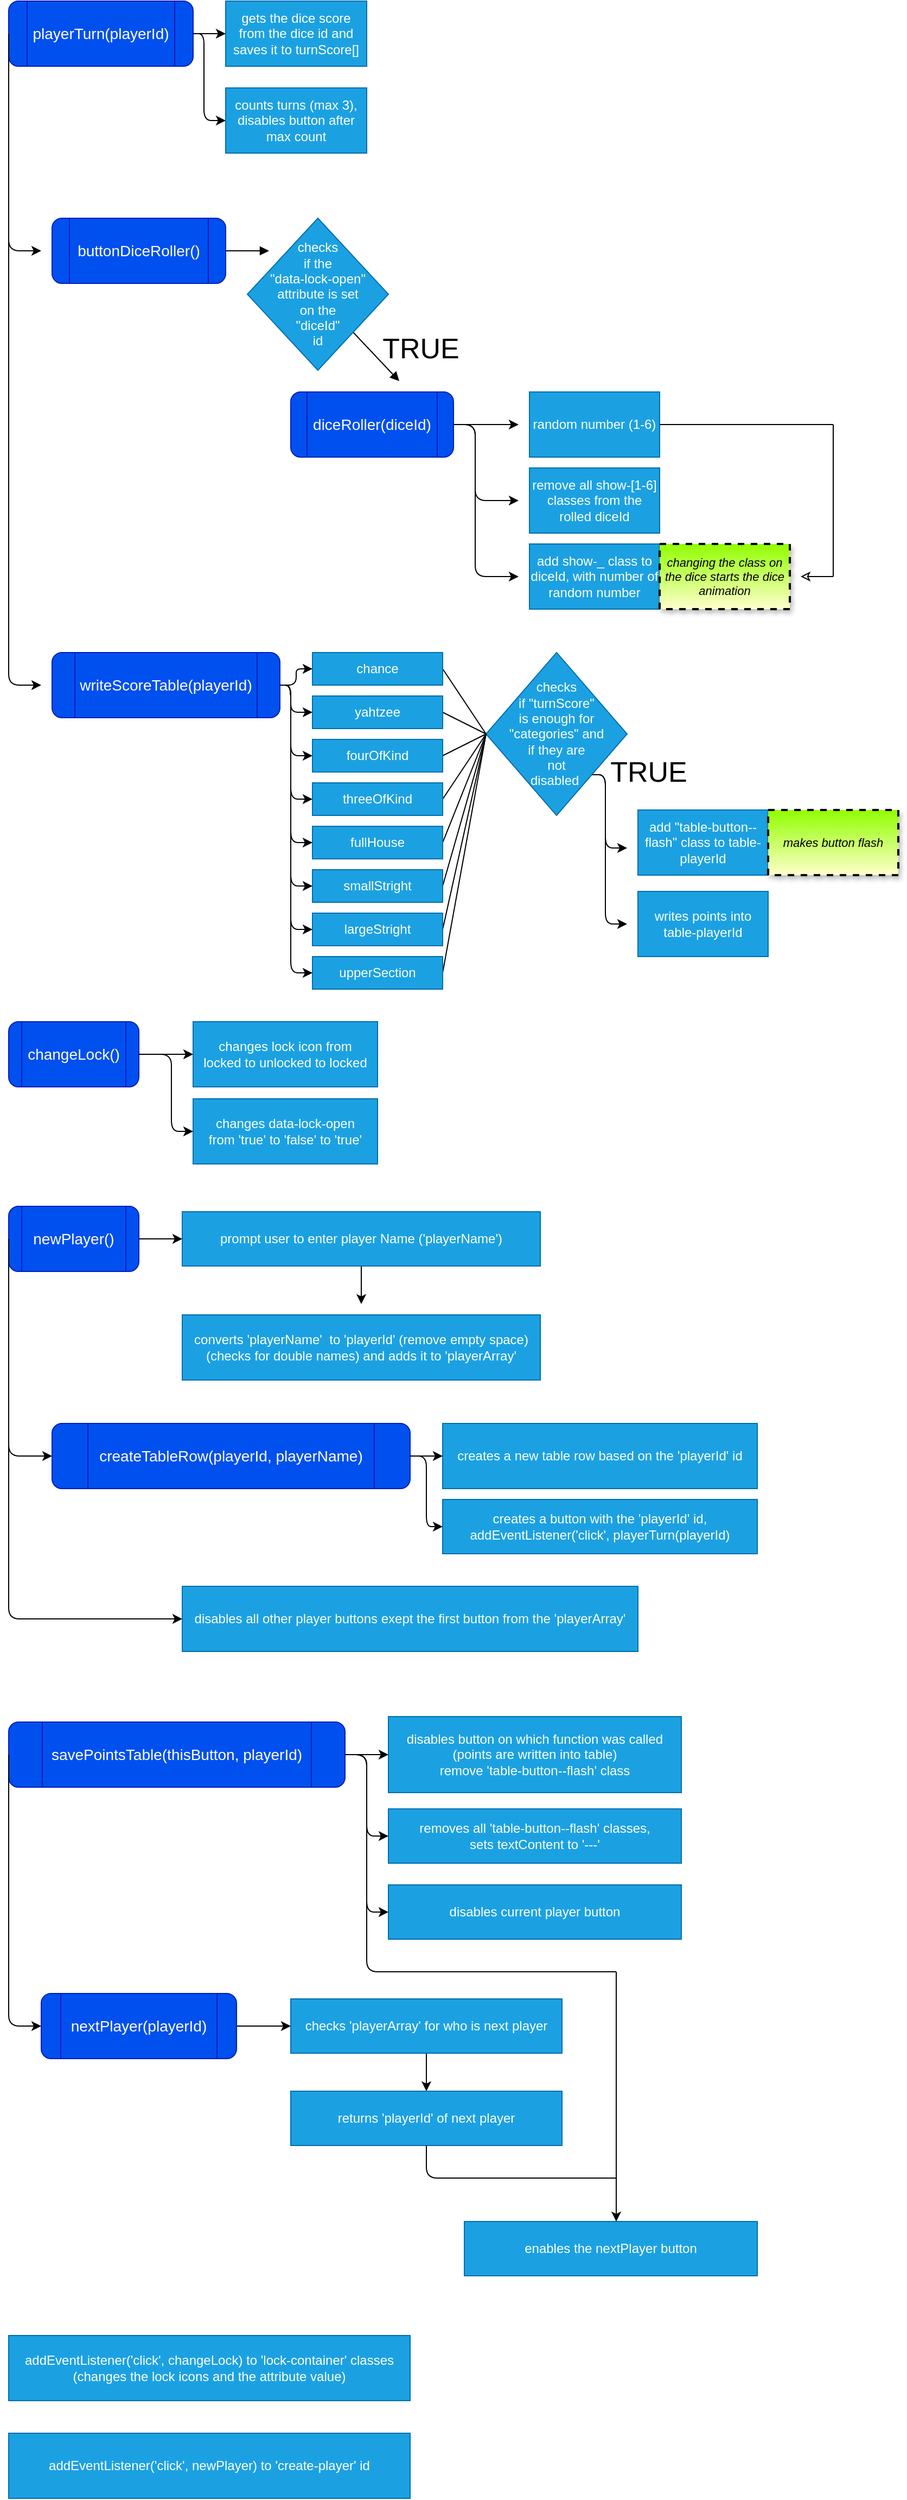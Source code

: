 <mxfile>
    <diagram id="UyTvM7Mge_tHcK4MmHKb" name="Page-1">
        <mxGraphModel dx="1819" dy="613" grid="1" gridSize="10" guides="1" tooltips="1" connect="1" arrows="1" fold="1" page="1" pageScale="1" pageWidth="827" pageHeight="1169" math="0" shadow="0">
            <root>
                <mxCell id="0"/>
                <mxCell id="1" parent="0"/>
                <mxCell id="8" style="edgeStyle=none;html=1;exitX=1;exitY=0.5;exitDx=0;exitDy=0;fillColor=#a20025;strokeColor=#000000;" edge="1" parent="1" source="3">
                    <mxGeometry relative="1" as="geometry">
                        <mxPoint x="470" y="630" as="targetPoint"/>
                    </mxGeometry>
                </mxCell>
                <mxCell id="3" value="diceRoller(diceId)" style="shape=process;whiteSpace=wrap;html=1;backgroundOutline=1;rounded=1;fillColor=#0050ef;strokeColor=#001DBC;fontColor=#ffffff;fontSize=14;" parent="1" vertex="1">
                    <mxGeometry x="260" y="600" width="150" height="60" as="geometry"/>
                </mxCell>
                <mxCell id="4" value="random number (1-6)" style="rounded=0;whiteSpace=wrap;html=1;fillColor=#1ba1e2;strokeColor=#006EAF;fontColor=#ffffff;" vertex="1" parent="1">
                    <mxGeometry x="480" y="600" width="120" height="60" as="geometry"/>
                </mxCell>
                <mxCell id="5" value="remove all show-[1-6] classes from the rolled diceId" style="rounded=0;whiteSpace=wrap;html=1;fillColor=#1ba1e2;strokeColor=#006EAF;fontColor=#ffffff;" vertex="1" parent="1">
                    <mxGeometry x="480" y="670" width="120" height="60" as="geometry"/>
                </mxCell>
                <mxCell id="6" value="add show-_ class to diceId, with number of random number" style="rounded=0;whiteSpace=wrap;html=1;fillColor=#1ba1e2;fontColor=#ffffff;strokeColor=#006EAF;fontSize=12;" vertex="1" parent="1">
                    <mxGeometry x="480" y="740" width="120" height="60" as="geometry"/>
                </mxCell>
                <mxCell id="17" value="" style="edgeStyle=elbowEdgeStyle;elbow=horizontal;endArrow=classic;html=1;fillColor=#a20025;strokeColor=#000000;" edge="1" parent="1">
                    <mxGeometry width="50" height="50" relative="1" as="geometry">
                        <mxPoint x="410" y="630" as="sourcePoint"/>
                        <mxPoint x="470" y="700" as="targetPoint"/>
                        <Array as="points">
                            <mxPoint x="430" y="660"/>
                        </Array>
                    </mxGeometry>
                </mxCell>
                <mxCell id="18" value="" style="edgeStyle=elbowEdgeStyle;elbow=horizontal;endArrow=classic;html=1;strokeColor=#000000;" edge="1" parent="1">
                    <mxGeometry width="50" height="50" relative="1" as="geometry">
                        <mxPoint x="410" y="630" as="sourcePoint"/>
                        <mxPoint x="470" y="770" as="targetPoint"/>
                        <Array as="points">
                            <mxPoint x="430" y="660"/>
                        </Array>
                    </mxGeometry>
                </mxCell>
                <mxCell id="19" value="&lt;i style=&quot;font-size: 11px;&quot;&gt;changing the class on the dice starts the dice animation&lt;/i&gt;" style="rounded=0;whiteSpace=wrap;html=1;dashed=1;shadow=1;fillColor=#91FF00;fontColor=#000000;strokeWidth=2;strokeColor=#000000;fontSize=11;gradientColor=#FFFFCC;" vertex="1" parent="1">
                    <mxGeometry x="600" y="740" width="120" height="60" as="geometry"/>
                </mxCell>
                <mxCell id="12" style="edgeStyle=none;html=1;endArrow=none;endFill=0;fillColor=#a20025;strokeColor=#000000;exitX=1;exitY=0.5;exitDx=0;exitDy=0;" edge="1" parent="1" source="4">
                    <mxGeometry x="710" y="630" as="geometry">
                        <mxPoint x="760" y="630" as="targetPoint"/>
                        <mxPoint x="710" y="630" as="sourcePoint"/>
                    </mxGeometry>
                </mxCell>
                <mxCell id="15" value="" style="endArrow=none;html=1;fillColor=#a20025;strokeColor=#000000;" edge="1" parent="1">
                    <mxGeometry x="710" y="630" width="50" height="50" as="geometry">
                        <mxPoint x="760" y="770" as="sourcePoint"/>
                        <mxPoint x="760" y="630" as="targetPoint"/>
                    </mxGeometry>
                </mxCell>
                <mxCell id="16" value="" style="endArrow=none;html=1;startArrow=classic;startFill=0;fillColor=#a20025;strokeColor=#000000;" edge="1" parent="1">
                    <mxGeometry x="710" y="630" width="50" height="50" as="geometry">
                        <mxPoint x="730" y="770" as="sourcePoint"/>
                        <mxPoint x="760" y="770" as="targetPoint"/>
                    </mxGeometry>
                </mxCell>
                <mxCell id="38" style="edgeStyle=none;html=1;exitX=1;exitY=0.5;exitDx=0;exitDy=0;fontSize=26;fontColor=#660000;startArrow=none;startFill=0;endArrow=block;endFill=1;strokeColor=#000000;" edge="1" parent="1" source="25">
                    <mxGeometry relative="1" as="geometry">
                        <mxPoint x="240" y="470" as="targetPoint"/>
                    </mxGeometry>
                </mxCell>
                <mxCell id="25" value="buttonDiceRoller()" style="shape=process;whiteSpace=wrap;html=1;backgroundOutline=1;rounded=1;fillColor=#0050ef;strokeColor=#001DBC;fontColor=#ffffff;fontSize=14;" vertex="1" parent="1">
                    <mxGeometry x="40" y="440" width="160" height="60" as="geometry"/>
                </mxCell>
                <mxCell id="27" value="playerTurn(playerId)" style="shape=process;whiteSpace=wrap;html=1;backgroundOutline=1;rounded=1;fillColor=#0050ef;strokeColor=#001DBC;fontColor=#ffffff;fontSize=14;" vertex="1" parent="1">
                    <mxGeometry y="240" width="170" height="60" as="geometry"/>
                </mxCell>
                <mxCell id="28" value="counts turns (max 3),&lt;br&gt;disables button after max count" style="rounded=0;whiteSpace=wrap;html=1;fillColor=#1ba1e2;strokeColor=#006EAF;fontColor=#ffffff;" vertex="1" parent="1">
                    <mxGeometry x="200" y="320" width="130" height="60" as="geometry"/>
                </mxCell>
                <mxCell id="29" value="gets the dice score from the dice id and saves it to turnScore[]" style="rounded=0;whiteSpace=wrap;html=1;fillColor=#1ba1e2;strokeColor=#006EAF;fontColor=#ffffff;" vertex="1" parent="1">
                    <mxGeometry x="200" y="240" width="130" height="60" as="geometry"/>
                </mxCell>
                <mxCell id="30" value="writeScoreTable(playerId)" style="shape=process;whiteSpace=wrap;html=1;backgroundOutline=1;rounded=1;fillColor=#0050ef;strokeColor=#001DBC;fontColor=#ffffff;fontSize=14;" vertex="1" parent="1">
                    <mxGeometry x="40" y="840" width="210" height="60" as="geometry"/>
                </mxCell>
                <mxCell id="34" style="edgeStyle=none;html=1;exitX=1;exitY=1;exitDx=0;exitDy=0;fontSize=26;fontColor=#660000;startArrow=none;startFill=0;endArrow=block;endFill=1;strokeColor=#000000;" edge="1" parent="1" source="32">
                    <mxGeometry relative="1" as="geometry">
                        <mxPoint x="360" y="590" as="targetPoint"/>
                    </mxGeometry>
                </mxCell>
                <mxCell id="32" value="checks&lt;br&gt;if the&lt;br&gt;&quot;data-lock-open&quot;&lt;br&gt;attribute is set&lt;br&gt;on the &lt;br&gt;&quot;diceId&quot;&lt;br&gt;id" style="rhombus;whiteSpace=wrap;html=1;rounded=0;fontSize=12;fontColor=#ffffff;strokeColor=#006EAF;fillColor=#1ba1e2;" vertex="1" parent="1">
                    <mxGeometry x="220" y="440" width="130" height="140" as="geometry"/>
                </mxCell>
                <mxCell id="35" value="&lt;font color=&quot;#000000&quot;&gt;TRUE&lt;/font&gt;" style="text;html=1;strokeColor=none;fillColor=none;align=center;verticalAlign=middle;whiteSpace=wrap;rounded=0;fontSize=26;fontColor=#660000;" vertex="1" parent="1">
                    <mxGeometry x="360" y="550" width="40" height="20" as="geometry"/>
                </mxCell>
                <mxCell id="40" value="" style="edgeStyle=elbowEdgeStyle;elbow=horizontal;endArrow=classic;html=1;strokeColor=#000000;exitX=0;exitY=0.5;exitDx=0;exitDy=0;" edge="1" parent="1" source="27">
                    <mxGeometry width="50" height="50" relative="1" as="geometry">
                        <mxPoint y="310" as="sourcePoint"/>
                        <mxPoint x="30" y="470" as="targetPoint"/>
                        <Array as="points">
                            <mxPoint y="390"/>
                        </Array>
                    </mxGeometry>
                </mxCell>
                <mxCell id="41" value="" style="edgeStyle=elbowEdgeStyle;elbow=horizontal;endArrow=classic;html=1;strokeColor=#000000;" edge="1" parent="1">
                    <mxGeometry width="50" height="50" relative="1" as="geometry">
                        <mxPoint y="280" as="sourcePoint"/>
                        <mxPoint x="30" y="870" as="targetPoint"/>
                        <Array as="points">
                            <mxPoint y="730"/>
                        </Array>
                    </mxGeometry>
                </mxCell>
                <mxCell id="43" value="checks&lt;br&gt;if &quot;turnScore&quot;&lt;br&gt;is enough for &quot;categories&quot; and&lt;br&gt;if they are&lt;br&gt;not&lt;br&gt;disabled&amp;nbsp;" style="rhombus;whiteSpace=wrap;html=1;rounded=0;fontSize=12;fontColor=#ffffff;strokeColor=#006EAF;fillColor=#1ba1e2;" vertex="1" parent="1">
                    <mxGeometry x="440" y="840" width="130" height="150" as="geometry"/>
                </mxCell>
                <mxCell id="59" style="edgeStyle=none;html=1;fontSize=26;fontColor=#660000;startArrow=none;startFill=0;endArrow=none;endFill=0;strokeColor=#000000;exitX=1;exitY=0.5;exitDx=0;exitDy=0;entryX=0;entryY=0.5;entryDx=0;entryDy=0;" edge="1" parent="1" source="44" target="43">
                    <mxGeometry relative="1" as="geometry">
                        <mxPoint x="530" y="970" as="targetPoint"/>
                    </mxGeometry>
                </mxCell>
                <mxCell id="44" value="yahtzee" style="rounded=0;whiteSpace=wrap;html=1;fillColor=#1ba1e2;strokeColor=#006EAF;fontColor=#ffffff;" vertex="1" parent="1">
                    <mxGeometry x="280" y="880" width="120" height="30" as="geometry"/>
                </mxCell>
                <mxCell id="58" style="edgeStyle=none;html=1;entryX=0;entryY=0.5;entryDx=0;entryDy=0;fontSize=26;fontColor=#660000;startArrow=none;startFill=0;endArrow=none;endFill=0;strokeColor=#000000;exitX=1;exitY=0.5;exitDx=0;exitDy=0;" edge="1" parent="1" source="45" target="43">
                    <mxGeometry relative="1" as="geometry"/>
                </mxCell>
                <mxCell id="45" value="chance" style="rounded=0;whiteSpace=wrap;html=1;fillColor=#1ba1e2;strokeColor=#006EAF;fontColor=#ffffff;" vertex="1" parent="1">
                    <mxGeometry x="280" y="840" width="120" height="30" as="geometry"/>
                </mxCell>
                <mxCell id="60" style="edgeStyle=none;html=1;entryX=0;entryY=0.5;entryDx=0;entryDy=0;fontSize=26;fontColor=#660000;startArrow=none;startFill=0;endArrow=none;endFill=0;strokeColor=#000000;exitX=1;exitY=0.5;exitDx=0;exitDy=0;" edge="1" parent="1" source="46" target="43">
                    <mxGeometry relative="1" as="geometry"/>
                </mxCell>
                <mxCell id="46" value="fourOfKind" style="rounded=0;whiteSpace=wrap;html=1;fillColor=#1ba1e2;strokeColor=#006EAF;fontColor=#ffffff;" vertex="1" parent="1">
                    <mxGeometry x="280" y="920" width="120" height="30" as="geometry"/>
                </mxCell>
                <mxCell id="61" style="edgeStyle=none;html=1;entryX=0;entryY=0.5;entryDx=0;entryDy=0;fontSize=26;fontColor=#660000;startArrow=none;startFill=0;endArrow=none;endFill=0;strokeColor=#000000;exitX=1;exitY=0.5;exitDx=0;exitDy=0;" edge="1" parent="1" source="47" target="43">
                    <mxGeometry relative="1" as="geometry"/>
                </mxCell>
                <mxCell id="47" value="threeOfKind" style="rounded=0;whiteSpace=wrap;html=1;fillColor=#1ba1e2;strokeColor=#006EAF;fontColor=#ffffff;" vertex="1" parent="1">
                    <mxGeometry x="280" y="960" width="120" height="30" as="geometry"/>
                </mxCell>
                <mxCell id="62" style="edgeStyle=none;html=1;entryX=0;entryY=0.5;entryDx=0;entryDy=0;fontSize=26;fontColor=#660000;startArrow=none;startFill=0;endArrow=none;endFill=0;strokeColor=#000000;exitX=1;exitY=0.5;exitDx=0;exitDy=0;" edge="1" parent="1" source="48" target="43">
                    <mxGeometry relative="1" as="geometry"/>
                </mxCell>
                <mxCell id="48" value="fullHouse" style="rounded=0;whiteSpace=wrap;html=1;fillColor=#1ba1e2;strokeColor=#006EAF;fontColor=#ffffff;" vertex="1" parent="1">
                    <mxGeometry x="280" y="1000" width="120" height="30" as="geometry"/>
                </mxCell>
                <mxCell id="63" style="edgeStyle=none;html=1;fontSize=26;fontColor=#660000;startArrow=none;startFill=0;endArrow=none;endFill=0;strokeColor=#000000;exitX=1;exitY=0.5;exitDx=0;exitDy=0;entryX=0;entryY=0.5;entryDx=0;entryDy=0;" edge="1" parent="1" source="49" target="43">
                    <mxGeometry relative="1" as="geometry">
                        <mxPoint x="530" y="980" as="targetPoint"/>
                    </mxGeometry>
                </mxCell>
                <mxCell id="49" value="smallStright" style="rounded=0;whiteSpace=wrap;html=1;fillColor=#1ba1e2;strokeColor=#006EAF;fontColor=#ffffff;" vertex="1" parent="1">
                    <mxGeometry x="280" y="1040" width="120" height="30" as="geometry"/>
                </mxCell>
                <mxCell id="64" style="edgeStyle=none;html=1;fontSize=26;fontColor=#660000;startArrow=none;startFill=0;endArrow=none;endFill=0;strokeColor=#000000;exitX=1;exitY=0.5;exitDx=0;exitDy=0;entryX=0;entryY=0.5;entryDx=0;entryDy=0;" edge="1" parent="1" source="50" target="43">
                    <mxGeometry relative="1" as="geometry">
                        <mxPoint x="530" y="980" as="targetPoint"/>
                    </mxGeometry>
                </mxCell>
                <mxCell id="50" value="largeStright" style="rounded=0;whiteSpace=wrap;html=1;fillColor=#1ba1e2;strokeColor=#006EAF;fontColor=#ffffff;" vertex="1" parent="1">
                    <mxGeometry x="280" y="1080" width="120" height="30" as="geometry"/>
                </mxCell>
                <mxCell id="65" style="edgeStyle=none;html=1;fontSize=26;fontColor=#660000;startArrow=none;startFill=0;endArrow=none;endFill=0;strokeColor=#000000;exitX=1;exitY=0.5;exitDx=0;exitDy=0;entryX=0;entryY=0.5;entryDx=0;entryDy=0;" edge="1" parent="1" source="51" target="43">
                    <mxGeometry relative="1" as="geometry">
                        <mxPoint x="530" y="950" as="targetPoint"/>
                    </mxGeometry>
                </mxCell>
                <mxCell id="51" value="upperSection" style="rounded=0;whiteSpace=wrap;html=1;fillColor=#1ba1e2;strokeColor=#006EAF;fontColor=#ffffff;" vertex="1" parent="1">
                    <mxGeometry x="280" y="1120" width="120" height="30" as="geometry"/>
                </mxCell>
                <mxCell id="66" value="" style="edgeStyle=elbowEdgeStyle;elbow=horizontal;endArrow=classic;html=1;strokeColor=#000000;entryX=0;entryY=0.5;entryDx=0;entryDy=0;" edge="1" parent="1" target="51">
                    <mxGeometry width="50" height="50" relative="1" as="geometry">
                        <mxPoint x="250" y="870" as="sourcePoint"/>
                        <mxPoint x="310" y="1010" as="targetPoint"/>
                        <Array as="points">
                            <mxPoint x="260" y="1000"/>
                            <mxPoint x="250" y="1000"/>
                        </Array>
                    </mxGeometry>
                </mxCell>
                <mxCell id="68" value="" style="edgeStyle=elbowEdgeStyle;elbow=horizontal;endArrow=classic;html=1;strokeColor=#000000;entryX=0;entryY=0.5;entryDx=0;entryDy=0;" edge="1" parent="1" target="50">
                    <mxGeometry width="50" height="50" relative="1" as="geometry">
                        <mxPoint x="260" y="880" as="sourcePoint"/>
                        <mxPoint x="290" y="1145" as="targetPoint"/>
                        <Array as="points">
                            <mxPoint x="260" y="980"/>
                            <mxPoint x="260" y="1010"/>
                        </Array>
                    </mxGeometry>
                </mxCell>
                <mxCell id="69" value="" style="edgeStyle=elbowEdgeStyle;elbow=horizontal;endArrow=classic;html=1;strokeColor=#000000;entryX=0;entryY=0.5;entryDx=0;entryDy=0;" edge="1" parent="1" source="30" target="49">
                    <mxGeometry width="50" height="50" relative="1" as="geometry">
                        <mxPoint x="270" y="890" as="sourcePoint"/>
                        <mxPoint x="300" y="1155" as="targetPoint"/>
                        <Array as="points">
                            <mxPoint x="260" y="970"/>
                            <mxPoint x="270" y="1020"/>
                        </Array>
                    </mxGeometry>
                </mxCell>
                <mxCell id="70" value="" style="edgeStyle=elbowEdgeStyle;elbow=horizontal;endArrow=classic;html=1;strokeColor=#000000;entryX=0;entryY=0.5;entryDx=0;entryDy=0;exitX=1;exitY=0.5;exitDx=0;exitDy=0;" edge="1" parent="1" source="30" target="48">
                    <mxGeometry width="50" height="50" relative="1" as="geometry">
                        <mxPoint x="280" y="900" as="sourcePoint"/>
                        <mxPoint x="310" y="1165" as="targetPoint"/>
                        <Array as="points">
                            <mxPoint x="260" y="950"/>
                            <mxPoint x="280" y="1030"/>
                        </Array>
                    </mxGeometry>
                </mxCell>
                <mxCell id="71" value="" style="edgeStyle=elbowEdgeStyle;elbow=horizontal;endArrow=classic;html=1;strokeColor=#000000;entryX=0;entryY=0.5;entryDx=0;entryDy=0;exitX=1;exitY=0.5;exitDx=0;exitDy=0;" edge="1" parent="1" source="30" target="47">
                    <mxGeometry width="50" height="50" relative="1" as="geometry">
                        <mxPoint x="290" y="910" as="sourcePoint"/>
                        <mxPoint x="320" y="1175" as="targetPoint"/>
                        <Array as="points">
                            <mxPoint x="260" y="990"/>
                            <mxPoint x="290" y="1040"/>
                        </Array>
                    </mxGeometry>
                </mxCell>
                <mxCell id="72" value="" style="edgeStyle=elbowEdgeStyle;elbow=horizontal;endArrow=classic;html=1;strokeColor=#000000;entryX=0;entryY=0.5;entryDx=0;entryDy=0;exitX=1;exitY=0.5;exitDx=0;exitDy=0;" edge="1" parent="1" source="30" target="46">
                    <mxGeometry width="50" height="50" relative="1" as="geometry">
                        <mxPoint x="300" y="920" as="sourcePoint"/>
                        <mxPoint x="330" y="1185" as="targetPoint"/>
                        <Array as="points">
                            <mxPoint x="260" y="935"/>
                        </Array>
                    </mxGeometry>
                </mxCell>
                <mxCell id="73" value="" style="edgeStyle=elbowEdgeStyle;elbow=horizontal;endArrow=classic;html=1;strokeColor=#000000;entryX=0;entryY=0.5;entryDx=0;entryDy=0;exitX=1;exitY=0.5;exitDx=0;exitDy=0;" edge="1" parent="1" source="30" target="44">
                    <mxGeometry width="50" height="50" relative="1" as="geometry">
                        <mxPoint x="310" y="930" as="sourcePoint"/>
                        <mxPoint x="340" y="1195" as="targetPoint"/>
                        <Array as="points">
                            <mxPoint x="260" y="895"/>
                        </Array>
                    </mxGeometry>
                </mxCell>
                <mxCell id="74" value="" style="edgeStyle=elbowEdgeStyle;elbow=horizontal;endArrow=classic;html=1;strokeColor=#000000;exitX=1;exitY=0.5;exitDx=0;exitDy=0;entryX=0;entryY=0.5;entryDx=0;entryDy=0;" edge="1" parent="1" source="30" target="45">
                    <mxGeometry width="50" height="50" relative="1" as="geometry">
                        <mxPoint x="320" y="940" as="sourcePoint"/>
                        <mxPoint x="270" y="860" as="targetPoint"/>
                        <Array as="points"/>
                    </mxGeometry>
                </mxCell>
                <mxCell id="75" value="&lt;font color=&quot;#000000&quot;&gt;TRUE&lt;/font&gt;" style="text;html=1;strokeColor=none;fillColor=none;align=center;verticalAlign=middle;whiteSpace=wrap;rounded=0;fontSize=26;fontColor=#660000;" vertex="1" parent="1">
                    <mxGeometry x="570" y="940" width="40" height="20" as="geometry"/>
                </mxCell>
                <mxCell id="76" value="add &quot;table-button--flash&quot; class to table-playerId" style="rounded=0;whiteSpace=wrap;html=1;fillColor=#1ba1e2;strokeColor=#006EAF;fontColor=#ffffff;" vertex="1" parent="1">
                    <mxGeometry x="580" y="985" width="120" height="60" as="geometry"/>
                </mxCell>
                <mxCell id="77" value="writes points into table-playerId" style="rounded=0;whiteSpace=wrap;html=1;fillColor=#1ba1e2;strokeColor=#006EAF;fontColor=#ffffff;" vertex="1" parent="1">
                    <mxGeometry x="580" y="1060" width="120" height="60" as="geometry"/>
                </mxCell>
                <mxCell id="78" value="&lt;i style=&quot;font-size: 11px&quot;&gt;makes button flash&lt;/i&gt;" style="rounded=0;whiteSpace=wrap;html=1;dashed=1;shadow=1;fillColor=#91FF00;fontColor=#000000;strokeWidth=2;strokeColor=#000000;fontSize=11;gradientColor=#FFFFCC;" vertex="1" parent="1">
                    <mxGeometry x="700" y="985" width="120" height="60" as="geometry"/>
                </mxCell>
                <mxCell id="79" value="" style="edgeStyle=elbowEdgeStyle;elbow=horizontal;endArrow=classic;html=1;strokeColor=#000000;exitX=1;exitY=1;exitDx=0;exitDy=0;" edge="1" parent="1" source="43">
                    <mxGeometry width="50" height="50" relative="1" as="geometry">
                        <mxPoint x="530" y="950" as="sourcePoint"/>
                        <mxPoint x="570" y="1020" as="targetPoint"/>
                        <Array as="points">
                            <mxPoint x="550" y="980"/>
                        </Array>
                    </mxGeometry>
                </mxCell>
                <mxCell id="80" value="" style="edgeStyle=elbowEdgeStyle;elbow=horizontal;endArrow=classic;html=1;strokeColor=#000000;exitX=1;exitY=1;exitDx=0;exitDy=0;" edge="1" parent="1" source="43">
                    <mxGeometry width="50" height="50" relative="1" as="geometry">
                        <mxPoint x="530" y="950" as="sourcePoint"/>
                        <mxPoint x="570" y="1090" as="targetPoint"/>
                        <Array as="points">
                            <mxPoint x="550" y="980"/>
                        </Array>
                    </mxGeometry>
                </mxCell>
                <mxCell id="81" value="" style="edgeStyle=elbowEdgeStyle;elbow=horizontal;endArrow=classic;html=1;strokeColor=#000000;exitX=1;exitY=0.5;exitDx=0;exitDy=0;entryX=0;entryY=0.5;entryDx=0;entryDy=0;" edge="1" parent="1" source="27" target="29">
                    <mxGeometry width="50" height="50" relative="1" as="geometry">
                        <mxPoint x="460" y="240" as="sourcePoint"/>
                        <mxPoint x="520" y="380" as="targetPoint"/>
                        <Array as="points"/>
                    </mxGeometry>
                </mxCell>
                <mxCell id="82" value="" style="edgeStyle=elbowEdgeStyle;elbow=horizontal;endArrow=classic;html=1;strokeColor=#000000;exitX=1;exitY=0.5;exitDx=0;exitDy=0;entryX=0;entryY=0.5;entryDx=0;entryDy=0;" edge="1" parent="1" source="27" target="28">
                    <mxGeometry width="50" height="50" relative="1" as="geometry">
                        <mxPoint x="490" y="310" as="sourcePoint"/>
                        <mxPoint x="550" y="450" as="targetPoint"/>
                        <Array as="points">
                            <mxPoint x="180" y="310"/>
                        </Array>
                    </mxGeometry>
                </mxCell>
                <mxCell id="83" value="changeLock()" style="shape=process;whiteSpace=wrap;html=1;backgroundOutline=1;rounded=1;fillColor=#0050ef;strokeColor=#001DBC;fontColor=#ffffff;fontSize=14;" vertex="1" parent="1">
                    <mxGeometry y="1180" width="120" height="60" as="geometry"/>
                </mxCell>
                <mxCell id="84" value="changes lock icon from&lt;br&gt;locked to unlocked to locked" style="rounded=0;whiteSpace=wrap;html=1;fillColor=#1ba1e2;strokeColor=#006EAF;fontColor=#ffffff;" vertex="1" parent="1">
                    <mxGeometry x="170" y="1180" width="170" height="60" as="geometry"/>
                </mxCell>
                <mxCell id="85" value="changes data-lock-open&lt;br&gt;from 'true' to 'false' to 'true'" style="rounded=0;whiteSpace=wrap;html=1;fillColor=#1ba1e2;strokeColor=#006EAF;fontColor=#ffffff;" vertex="1" parent="1">
                    <mxGeometry x="170" y="1251" width="170" height="60" as="geometry"/>
                </mxCell>
                <mxCell id="86" value="" style="edgeStyle=elbowEdgeStyle;elbow=horizontal;endArrow=classic;html=1;strokeColor=#000000;entryX=0;entryY=0.5;entryDx=0;entryDy=0;" edge="1" parent="1" target="84">
                    <mxGeometry width="50" height="50" relative="1" as="geometry">
                        <mxPoint x="120" y="1210" as="sourcePoint"/>
                        <mxPoint x="180" y="1350" as="targetPoint"/>
                        <Array as="points">
                            <mxPoint x="140" y="1240"/>
                        </Array>
                    </mxGeometry>
                </mxCell>
                <mxCell id="89" value="" style="edgeStyle=elbowEdgeStyle;elbow=horizontal;endArrow=classic;html=1;strokeColor=#000000;entryX=0;entryY=0.5;entryDx=0;entryDy=0;" edge="1" parent="1" target="85">
                    <mxGeometry width="50" height="50" relative="1" as="geometry">
                        <mxPoint x="130" y="1210" as="sourcePoint"/>
                        <mxPoint x="180" y="1220" as="targetPoint"/>
                        <Array as="points">
                            <mxPoint x="150" y="1250"/>
                        </Array>
                    </mxGeometry>
                </mxCell>
                <mxCell id="90" value="createTableRow(playerId, playerName)" style="shape=process;whiteSpace=wrap;html=1;backgroundOutline=1;rounded=1;fillColor=#0050ef;strokeColor=#001DBC;fontColor=#ffffff;fontSize=14;" vertex="1" parent="1">
                    <mxGeometry x="40" y="1550" width="330" height="60" as="geometry"/>
                </mxCell>
                <mxCell id="91" value="creates a new table row based on the 'playerId' id" style="rounded=0;whiteSpace=wrap;html=1;fillColor=#1ba1e2;strokeColor=#006EAF;fontColor=#ffffff;" vertex="1" parent="1">
                    <mxGeometry x="400" y="1550" width="290" height="60" as="geometry"/>
                </mxCell>
                <mxCell id="92" value="creates a button with the 'playerId' id,&lt;br&gt;addEventListener('click', playerTurn(playerId)" style="rounded=0;whiteSpace=wrap;html=1;fillColor=#1ba1e2;strokeColor=#006EAF;fontColor=#ffffff;" vertex="1" parent="1">
                    <mxGeometry x="400" y="1620" width="290" height="50" as="geometry"/>
                </mxCell>
                <mxCell id="93" value="" style="edgeStyle=elbowEdgeStyle;elbow=horizontal;endArrow=classic;html=1;strokeColor=#000000;exitX=1;exitY=0.5;exitDx=0;exitDy=0;entryX=0;entryY=0.5;entryDx=0;entryDy=0;" edge="1" parent="1" source="90" target="91">
                    <mxGeometry width="50" height="50" relative="1" as="geometry">
                        <mxPoint x="370" y="1710" as="sourcePoint"/>
                        <mxPoint x="430" y="1850" as="targetPoint"/>
                        <Array as="points"/>
                    </mxGeometry>
                </mxCell>
                <mxCell id="94" value="" style="edgeStyle=elbowEdgeStyle;elbow=horizontal;endArrow=classic;html=1;strokeColor=#000000;entryX=0;entryY=0.5;entryDx=0;entryDy=0;" edge="1" parent="1" target="92">
                    <mxGeometry width="50" height="50" relative="1" as="geometry">
                        <mxPoint x="370" y="1580" as="sourcePoint"/>
                        <mxPoint x="410" y="1590" as="targetPoint"/>
                        <Array as="points"/>
                    </mxGeometry>
                </mxCell>
                <mxCell id="95" value="newPlayer()" style="shape=process;whiteSpace=wrap;html=1;backgroundOutline=1;rounded=1;fillColor=#0050ef;strokeColor=#001DBC;fontColor=#ffffff;fontSize=14;" vertex="1" parent="1">
                    <mxGeometry y="1350" width="120" height="60" as="geometry"/>
                </mxCell>
                <mxCell id="96" value="converts 'playerName'&amp;nbsp; to 'playerId' (remove empty space)&lt;br&gt;(checks for double names) and adds it to 'playerArray'" style="rounded=0;whiteSpace=wrap;html=1;fillColor=#1ba1e2;strokeColor=#006EAF;fontColor=#ffffff;" vertex="1" parent="1">
                    <mxGeometry x="160" y="1450" width="330" height="60" as="geometry"/>
                </mxCell>
                <mxCell id="101" style="edgeStyle=none;html=1;fontSize=26;fontColor=#660000;startArrow=none;startFill=0;endArrow=classic;endFill=1;strokeColor=#000000;" edge="1" parent="1" source="97">
                    <mxGeometry relative="1" as="geometry">
                        <mxPoint x="325" y="1440" as="targetPoint"/>
                    </mxGeometry>
                </mxCell>
                <mxCell id="97" value="prompt user to enter player Name ('playerName')" style="rounded=0;whiteSpace=wrap;html=1;fillColor=#1ba1e2;strokeColor=#006EAF;fontColor=#ffffff;" vertex="1" parent="1">
                    <mxGeometry x="160" y="1355" width="330" height="50" as="geometry"/>
                </mxCell>
                <mxCell id="99" value="" style="edgeStyle=elbowEdgeStyle;elbow=horizontal;endArrow=classic;html=1;strokeColor=#000000;exitX=1;exitY=0.5;exitDx=0;exitDy=0;entryX=0;entryY=0.5;entryDx=0;entryDy=0;" edge="1" parent="1" source="95" target="97">
                    <mxGeometry width="50" height="50" relative="1" as="geometry">
                        <mxPoint x="-60" y="1510" as="sourcePoint"/>
                        <mxPoint x="160" y="1730" as="targetPoint"/>
                        <Array as="points"/>
                    </mxGeometry>
                </mxCell>
                <mxCell id="102" value="" style="edgeStyle=elbowEdgeStyle;elbow=horizontal;endArrow=classic;html=1;strokeColor=#000000;exitX=0;exitY=0.5;exitDx=0;exitDy=0;entryX=0;entryY=0.5;entryDx=0;entryDy=0;" edge="1" parent="1" source="95" target="90">
                    <mxGeometry width="50" height="50" relative="1" as="geometry">
                        <mxPoint x="290" y="1650" as="sourcePoint"/>
                        <mxPoint x="350" y="1790" as="targetPoint"/>
                        <Array as="points">
                            <mxPoint y="1590"/>
                        </Array>
                    </mxGeometry>
                </mxCell>
                <mxCell id="103" value="disables all other player buttons exept the first button from the 'playerArray'" style="rounded=0;whiteSpace=wrap;html=1;fillColor=#1ba1e2;strokeColor=#006EAF;fontColor=#ffffff;" vertex="1" parent="1">
                    <mxGeometry x="160" y="1700" width="420" height="60" as="geometry"/>
                </mxCell>
                <mxCell id="104" value="" style="edgeStyle=elbowEdgeStyle;elbow=horizontal;endArrow=classic;html=1;strokeColor=#000000;entryX=0;entryY=0.5;entryDx=0;entryDy=0;" edge="1" parent="1" target="103">
                    <mxGeometry width="50" height="50" relative="1" as="geometry">
                        <mxPoint y="1380" as="sourcePoint"/>
                        <mxPoint x="50" y="1590" as="targetPoint"/>
                        <Array as="points">
                            <mxPoint y="1560"/>
                        </Array>
                    </mxGeometry>
                </mxCell>
                <mxCell id="108" style="edgeStyle=none;html=1;entryX=0;entryY=0.5;entryDx=0;entryDy=0;fontSize=26;fontColor=#660000;startArrow=none;startFill=0;endArrow=classic;endFill=1;strokeColor=#000000;" edge="1" parent="1" source="105" target="106">
                    <mxGeometry relative="1" as="geometry"/>
                </mxCell>
                <mxCell id="105" value="nextPlayer(playerId)" style="shape=process;whiteSpace=wrap;html=1;backgroundOutline=1;rounded=1;fillColor=#0050ef;strokeColor=#001DBC;fontColor=#ffffff;fontSize=14;" vertex="1" parent="1">
                    <mxGeometry x="30" y="2075" width="180" height="60" as="geometry"/>
                </mxCell>
                <mxCell id="109" style="edgeStyle=none;html=1;entryX=0.5;entryY=0;entryDx=0;entryDy=0;fontSize=26;fontColor=#660000;startArrow=none;startFill=0;endArrow=classic;endFill=1;strokeColor=#000000;" edge="1" parent="1" source="106" target="107">
                    <mxGeometry relative="1" as="geometry"/>
                </mxCell>
                <mxCell id="106" value="checks 'playerArray' for who is next player" style="rounded=0;whiteSpace=wrap;html=1;fillColor=#1ba1e2;strokeColor=#006EAF;fontColor=#ffffff;" vertex="1" parent="1">
                    <mxGeometry x="260" y="2080" width="250" height="50" as="geometry"/>
                </mxCell>
                <mxCell id="107" value="returns 'playerId' of next player" style="rounded=0;whiteSpace=wrap;html=1;fillColor=#1ba1e2;strokeColor=#006EAF;fontColor=#ffffff;" vertex="1" parent="1">
                    <mxGeometry x="260" y="2165" width="250" height="50" as="geometry"/>
                </mxCell>
                <mxCell id="110" value="savePointsTable(thisButton, playerId)" style="shape=process;whiteSpace=wrap;html=1;backgroundOutline=1;rounded=1;fillColor=#0050ef;strokeColor=#001DBC;fontColor=#ffffff;fontSize=14;" vertex="1" parent="1">
                    <mxGeometry y="1825" width="310" height="60" as="geometry"/>
                </mxCell>
                <mxCell id="111" value="disables button on which function was called&lt;br&gt;(points are written into table)&lt;br&gt;remove 'table-button--flash' class" style="rounded=0;whiteSpace=wrap;html=1;fillColor=#1ba1e2;strokeColor=#006EAF;fontColor=#ffffff;" vertex="1" parent="1">
                    <mxGeometry x="350" y="1820" width="270" height="70" as="geometry"/>
                </mxCell>
                <mxCell id="112" value="removes all 'table-button--flash' classes,&lt;br&gt;sets textContent to '---'" style="rounded=0;whiteSpace=wrap;html=1;fillColor=#1ba1e2;strokeColor=#006EAF;fontColor=#ffffff;" vertex="1" parent="1">
                    <mxGeometry x="350" y="1905" width="270" height="50" as="geometry"/>
                </mxCell>
                <mxCell id="113" value="disables current player button" style="rounded=0;whiteSpace=wrap;html=1;fillColor=#1ba1e2;strokeColor=#006EAF;fontColor=#ffffff;" vertex="1" parent="1">
                    <mxGeometry x="350" y="1975" width="270" height="50" as="geometry"/>
                </mxCell>
                <mxCell id="114" value="enables the nextPlayer button" style="rounded=0;whiteSpace=wrap;html=1;fillColor=#1ba1e2;strokeColor=#006EAF;fontColor=#ffffff;" vertex="1" parent="1">
                    <mxGeometry x="420" y="2285" width="270" height="50" as="geometry"/>
                </mxCell>
                <mxCell id="115" value="" style="edgeStyle=elbowEdgeStyle;elbow=horizontal;endArrow=classic;html=1;strokeColor=#000000;exitX=0;exitY=0.5;exitDx=0;exitDy=0;entryX=0;entryY=0.5;entryDx=0;entryDy=0;" edge="1" parent="1" source="110" target="105">
                    <mxGeometry width="50" height="50" relative="1" as="geometry">
                        <mxPoint x="100" y="1925" as="sourcePoint"/>
                        <mxPoint x="160" y="2065" as="targetPoint"/>
                        <Array as="points">
                            <mxPoint y="2005"/>
                        </Array>
                    </mxGeometry>
                </mxCell>
                <mxCell id="116" value="" style="edgeStyle=elbowEdgeStyle;elbow=horizontal;endArrow=classic;html=1;strokeColor=#000000;exitX=1;exitY=0.5;exitDx=0;exitDy=0;entryX=0;entryY=0.5;entryDx=0;entryDy=0;" edge="1" parent="1" source="110" target="111">
                    <mxGeometry width="50" height="50" relative="1" as="geometry">
                        <mxPoint x="230" y="1925" as="sourcePoint"/>
                        <mxPoint x="290" y="2065" as="targetPoint"/>
                        <Array as="points">
                            <mxPoint x="330" y="1855"/>
                        </Array>
                    </mxGeometry>
                </mxCell>
                <mxCell id="117" value="" style="edgeStyle=elbowEdgeStyle;elbow=horizontal;endArrow=classic;html=1;strokeColor=#000000;entryX=0;entryY=0.5;entryDx=0;entryDy=0;" edge="1" parent="1" target="112">
                    <mxGeometry width="50" height="50" relative="1" as="geometry">
                        <mxPoint x="310" y="1855" as="sourcePoint"/>
                        <mxPoint x="340" y="2045" as="targetPoint"/>
                        <Array as="points">
                            <mxPoint x="330" y="1895"/>
                        </Array>
                    </mxGeometry>
                </mxCell>
                <mxCell id="118" value="" style="edgeStyle=elbowEdgeStyle;elbow=horizontal;endArrow=classic;html=1;strokeColor=#000000;entryX=0;entryY=0.5;entryDx=0;entryDy=0;exitX=1;exitY=0.5;exitDx=0;exitDy=0;" edge="1" parent="1" source="110" target="113">
                    <mxGeometry width="50" height="50" relative="1" as="geometry">
                        <mxPoint x="320" y="1865" as="sourcePoint"/>
                        <mxPoint x="360" y="1940" as="targetPoint"/>
                        <Array as="points"/>
                    </mxGeometry>
                </mxCell>
                <mxCell id="119" value="" style="edgeStyle=elbowEdgeStyle;elbow=horizontal;endArrow=none;html=1;strokeColor=#000000;exitX=1;exitY=0.5;exitDx=0;exitDy=0;endFill=0;" edge="1" parent="1" source="110">
                    <mxGeometry width="50" height="50" relative="1" as="geometry">
                        <mxPoint x="430" y="2145" as="sourcePoint"/>
                        <mxPoint x="560" y="2055" as="targetPoint"/>
                        <Array as="points">
                            <mxPoint x="330" y="2055"/>
                        </Array>
                    </mxGeometry>
                </mxCell>
                <mxCell id="120" value="" style="edgeStyle=elbowEdgeStyle;elbow=horizontal;endArrow=none;html=1;strokeColor=#000000;exitX=0.5;exitY=1;exitDx=0;exitDy=0;endFill=0;" edge="1" parent="1" source="107">
                    <mxGeometry width="50" height="50" relative="1" as="geometry">
                        <mxPoint x="560" y="2055" as="sourcePoint"/>
                        <mxPoint x="560" y="2245" as="targetPoint"/>
                        <Array as="points">
                            <mxPoint x="385" y="2245"/>
                        </Array>
                    </mxGeometry>
                </mxCell>
                <mxCell id="121" value="" style="endArrow=classic;html=1;fontSize=26;fontColor=#660000;strokeColor=#000000;" edge="1" parent="1">
                    <mxGeometry width="50" height="50" relative="1" as="geometry">
                        <mxPoint x="560" y="2055" as="sourcePoint"/>
                        <mxPoint x="560" y="2285" as="targetPoint"/>
                    </mxGeometry>
                </mxCell>
                <mxCell id="123" value="addEventListener('click', changeLock) to 'lock-container' classes&lt;br&gt;(changes the lock icons and the attribute value)" style="rounded=0;whiteSpace=wrap;html=1;fillColor=#1ba1e2;strokeColor=#006EAF;fontColor=#ffffff;" vertex="1" parent="1">
                    <mxGeometry y="2390" width="370" height="60" as="geometry"/>
                </mxCell>
                <mxCell id="124" value="addEventListener('click', newPlayer) to 'create-player' id" style="rounded=0;whiteSpace=wrap;html=1;fillColor=#1ba1e2;strokeColor=#006EAF;fontColor=#ffffff;" vertex="1" parent="1">
                    <mxGeometry y="2480" width="370" height="60" as="geometry"/>
                </mxCell>
            </root>
        </mxGraphModel>
    </diagram>
</mxfile>